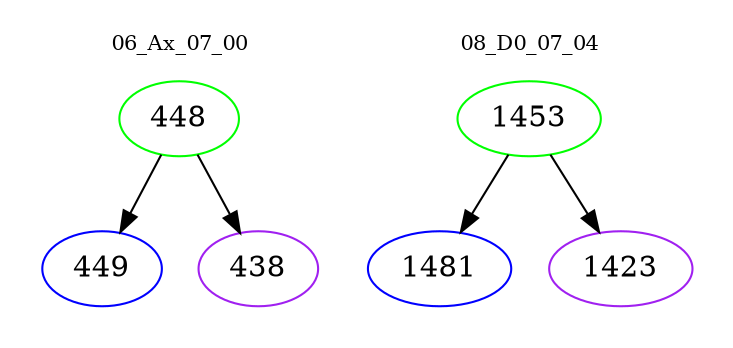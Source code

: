 digraph{
subgraph cluster_0 {
color = white
label = "06_Ax_07_00";
fontsize=10;
T0_448 [label="448", color="green"]
T0_448 -> T0_449 [color="black"]
T0_449 [label="449", color="blue"]
T0_448 -> T0_438 [color="black"]
T0_438 [label="438", color="purple"]
}
subgraph cluster_1 {
color = white
label = "08_D0_07_04";
fontsize=10;
T1_1453 [label="1453", color="green"]
T1_1453 -> T1_1481 [color="black"]
T1_1481 [label="1481", color="blue"]
T1_1453 -> T1_1423 [color="black"]
T1_1423 [label="1423", color="purple"]
}
}

